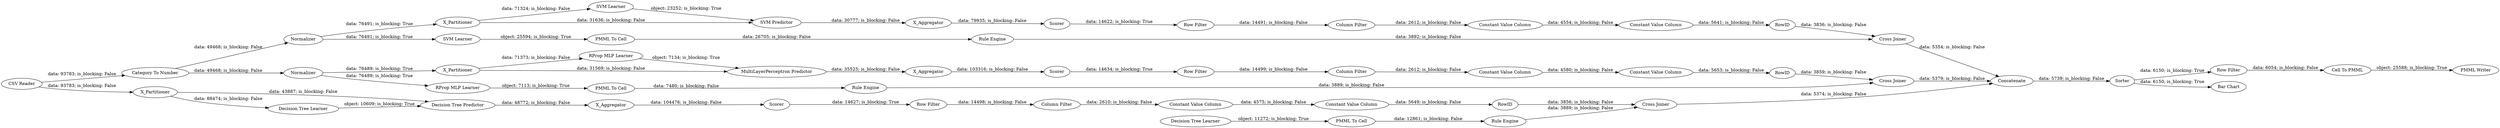 digraph {
	"-6221616352891747292_31" [label="SVM Learner"]
	"-6225879429304196686_28" [label="PMML To Cell"]
	"5838749533062055352_31" [label="RProp MLP Learner"]
	"-1671380538597572656_63" [label="PMML Writer"]
	"3414006475904826487_292" [label="Constant Value Column"]
	"-6221616352891747292_40" [label=Normalizer]
	"3654424085530478025_292" [label="Constant Value Column"]
	"-6221616352891747292_7" [label=X_Aggregator]
	"-1671380538597572656_53" [label="Row Filter"]
	"5838749533062055352_2" [label=X_Partitioner]
	"3654424085530478025_290" [label="Constant Value Column"]
	"5838749533062055352_39" [label=Normalizer]
	"-1671380538597572656_58" [label="Category To Number"]
	"3310466139378337180_2" [label=X_Partitioner]
	"-6225879429304196686_33" [label="Decision Tree Learner"]
	"-1671380538597572656_52" [label=Sorter]
	"-2840550165937004192_22" [label="PMML To Cell"]
	"5838749533062055352_38" [label="Cross Joiner"]
	"3414006475904826487_290" [label="Constant Value Column"]
	"4842659794747423482_294" [label="Column Filter"]
	"4842659794747423482_9" [label="Row Filter"]
	"4842659794747423482_293" [label=RowID]
	"-1671380538597572656_1" [label="CSV Reader"]
	"-6221616352891747292_32" [label="SVM Predictor"]
	"-2840550165937004192_35" [label="RProp MLP Learner"]
	"-1671380538597572656_64" [label="Bar Chart"]
	"4842659794747423482_290" [label="Constant Value Column"]
	"-1671380538597572656_54" [label="Cell To PMML"]
	"-6225879429304196686_34" [label="Rule Engine"]
	"6321300662091661672_35" [label="Rule Engine"]
	"3654424085530478025_9" [label="Row Filter"]
	"3414006475904826487_293" [label=RowID]
	"5838749533062055352_7" [label=X_Aggregator]
	"-6221616352891747292_41" [label=Scorer]
	"-6221616352891747292_2" [label=X_Partitioner]
	"3414006475904826487_9" [label="Row Filter"]
	"3654424085530478025_294" [label="Column Filter"]
	"3310466139378337180_32" [label="Decision Tree Predictor"]
	"5838749533062055352_40" [label=Scorer]
	"3310466139378337180_7" [label=X_Aggregator]
	"5838749533062055352_32" [label="MultiLayerPerceptron Predictor"]
	"-1671380538597572656_62" [label=Concatenate]
	"-2840550165937004192_34" [label="Rule Engine"]
	"-6221616352891747292_39" [label="Cross Joiner"]
	"3654424085530478025_293" [label=RowID]
	"3414006475904826487_294" [label="Column Filter"]
	"6321300662091661672_34" [label="PMML To Cell"]
	"3310466139378337180_31" [label="Decision Tree Learner"]
	"3310466139378337180_39" [label=Scorer]
	"3310466139378337180_38" [label="Cross Joiner"]
	"6321300662091661672_33" [label="SVM Learner"]
	"4842659794747423482_292" [label="Constant Value Column"]
	"-2840550165937004192_35" -> "-2840550165937004192_22" [label="object: 7113; is_blocking: True"]
	"6321300662091661672_35" -> "-6221616352891747292_39" [label="data: 3892; is_blocking: False"]
	"-6221616352891747292_31" -> "-6221616352891747292_32" [label="object: 23252; is_blocking: True"]
	"5838749533062055352_2" -> "5838749533062055352_32" [label="data: 31569; is_blocking: False"]
	"-6221616352891747292_7" -> "-6221616352891747292_41" [label="data: 79935; is_blocking: False"]
	"3414006475904826487_290" -> "3414006475904826487_292" [label="data: 4580; is_blocking: False"]
	"3654424085530478025_292" -> "3654424085530478025_293" [label="data: 5649; is_blocking: False"]
	"-6221616352891747292_39" -> "-1671380538597572656_62" [label="data: 5354; is_blocking: False"]
	"-1671380538597572656_1" -> "-1671380538597572656_58" [label="data: 93783; is_blocking: False"]
	"-1671380538597572656_52" -> "-1671380538597572656_64" [label="data: 6150; is_blocking: True"]
	"6321300662091661672_33" -> "6321300662091661672_34" [label="object: 25594; is_blocking: True"]
	"5838749533062055352_40" -> "3414006475904826487_9" [label="data: 14634; is_blocking: True"]
	"-1671380538597572656_54" -> "-1671380538597572656_63" [label="object: 25588; is_blocking: True"]
	"5838749533062055352_38" -> "-1671380538597572656_62" [label="data: 5379; is_blocking: False"]
	"3414006475904826487_9" -> "3414006475904826487_294" [label="data: 14499; is_blocking: False"]
	"3414006475904826487_293" -> "5838749533062055352_38" [label="data: 3859; is_blocking: False"]
	"3654424085530478025_290" -> "3654424085530478025_292" [label="data: 4575; is_blocking: False"]
	"4842659794747423482_293" -> "-6221616352891747292_39" [label="data: 3836; is_blocking: False"]
	"3310466139378337180_7" -> "3310466139378337180_39" [label="data: 104476; is_blocking: False"]
	"4842659794747423482_9" -> "4842659794747423482_294" [label="data: 14491; is_blocking: False"]
	"-2840550165937004192_34" -> "5838749533062055352_38" [label="data: 3889; is_blocking: False"]
	"-1671380538597572656_58" -> "-6221616352891747292_40" [label="data: 49468; is_blocking: False"]
	"6321300662091661672_34" -> "6321300662091661672_35" [label="data: 26705; is_blocking: False"]
	"3654424085530478025_9" -> "3654424085530478025_294" [label="data: 14498; is_blocking: False"]
	"-1671380538597572656_58" -> "5838749533062055352_39" [label="data: 49468; is_blocking: False"]
	"-6221616352891747292_40" -> "-6221616352891747292_2" [label="data: 76491; is_blocking: True"]
	"-6221616352891747292_41" -> "4842659794747423482_9" [label="data: 14622; is_blocking: True"]
	"-6225879429304196686_33" -> "-6225879429304196686_28" [label="object: 11272; is_blocking: True"]
	"3310466139378337180_2" -> "3310466139378337180_31" [label="data: 88474; is_blocking: False"]
	"-6221616352891747292_40" -> "6321300662091661672_33" [label="data: 76491; is_blocking: True"]
	"3654424085530478025_293" -> "3310466139378337180_38" [label="data: 3856; is_blocking: False"]
	"-1671380538597572656_53" -> "-1671380538597572656_54" [label="data: 6054; is_blocking: False"]
	"3310466139378337180_2" -> "3310466139378337180_32" [label="data: 43887; is_blocking: False"]
	"3414006475904826487_292" -> "3414006475904826487_293" [label="data: 5653; is_blocking: False"]
	"3310466139378337180_32" -> "3310466139378337180_7" [label="data: 48772; is_blocking: False"]
	"-1671380538597572656_62" -> "-1671380538597572656_52" [label="data: 5739; is_blocking: False"]
	"-6221616352891747292_2" -> "-6221616352891747292_31" [label="data: 71324; is_blocking: False"]
	"5838749533062055352_39" -> "5838749533062055352_2" [label="data: 76489; is_blocking: True"]
	"4842659794747423482_290" -> "4842659794747423482_292" [label="data: 4554; is_blocking: False"]
	"4842659794747423482_294" -> "4842659794747423482_290" [label="data: 2612; is_blocking: False"]
	"3654424085530478025_294" -> "3654424085530478025_290" [label="data: 2610; is_blocking: False"]
	"-6225879429304196686_28" -> "-6225879429304196686_34" [label="data: 12861; is_blocking: False"]
	"-6225879429304196686_34" -> "3310466139378337180_38" [label="data: 3889; is_blocking: False"]
	"3310466139378337180_38" -> "-1671380538597572656_62" [label="data: 5374; is_blocking: False"]
	"-2840550165937004192_22" -> "-2840550165937004192_34" [label="data: 7480; is_blocking: False"]
	"3414006475904826487_294" -> "3414006475904826487_290" [label="data: 2612; is_blocking: False"]
	"4842659794747423482_292" -> "4842659794747423482_293" [label="data: 5641; is_blocking: False"]
	"-6221616352891747292_2" -> "-6221616352891747292_32" [label="data: 31636; is_blocking: False"]
	"-6221616352891747292_32" -> "-6221616352891747292_7" [label="data: 30777; is_blocking: False"]
	"3310466139378337180_31" -> "3310466139378337180_32" [label="object: 10609; is_blocking: True"]
	"3310466139378337180_39" -> "3654424085530478025_9" [label="data: 14627; is_blocking: True"]
	"5838749533062055352_7" -> "5838749533062055352_40" [label="data: 103316; is_blocking: False"]
	"-1671380538597572656_1" -> "3310466139378337180_2" [label="data: 93783; is_blocking: False"]
	"-1671380538597572656_52" -> "-1671380538597572656_53" [label="data: 6150; is_blocking: True"]
	"5838749533062055352_32" -> "5838749533062055352_7" [label="data: 35525; is_blocking: False"]
	"5838749533062055352_2" -> "5838749533062055352_31" [label="data: 71373; is_blocking: False"]
	"5838749533062055352_39" -> "-2840550165937004192_35" [label="data: 76489; is_blocking: True"]
	"5838749533062055352_31" -> "5838749533062055352_32" [label="object: 7134; is_blocking: True"]
	rankdir=LR
}
